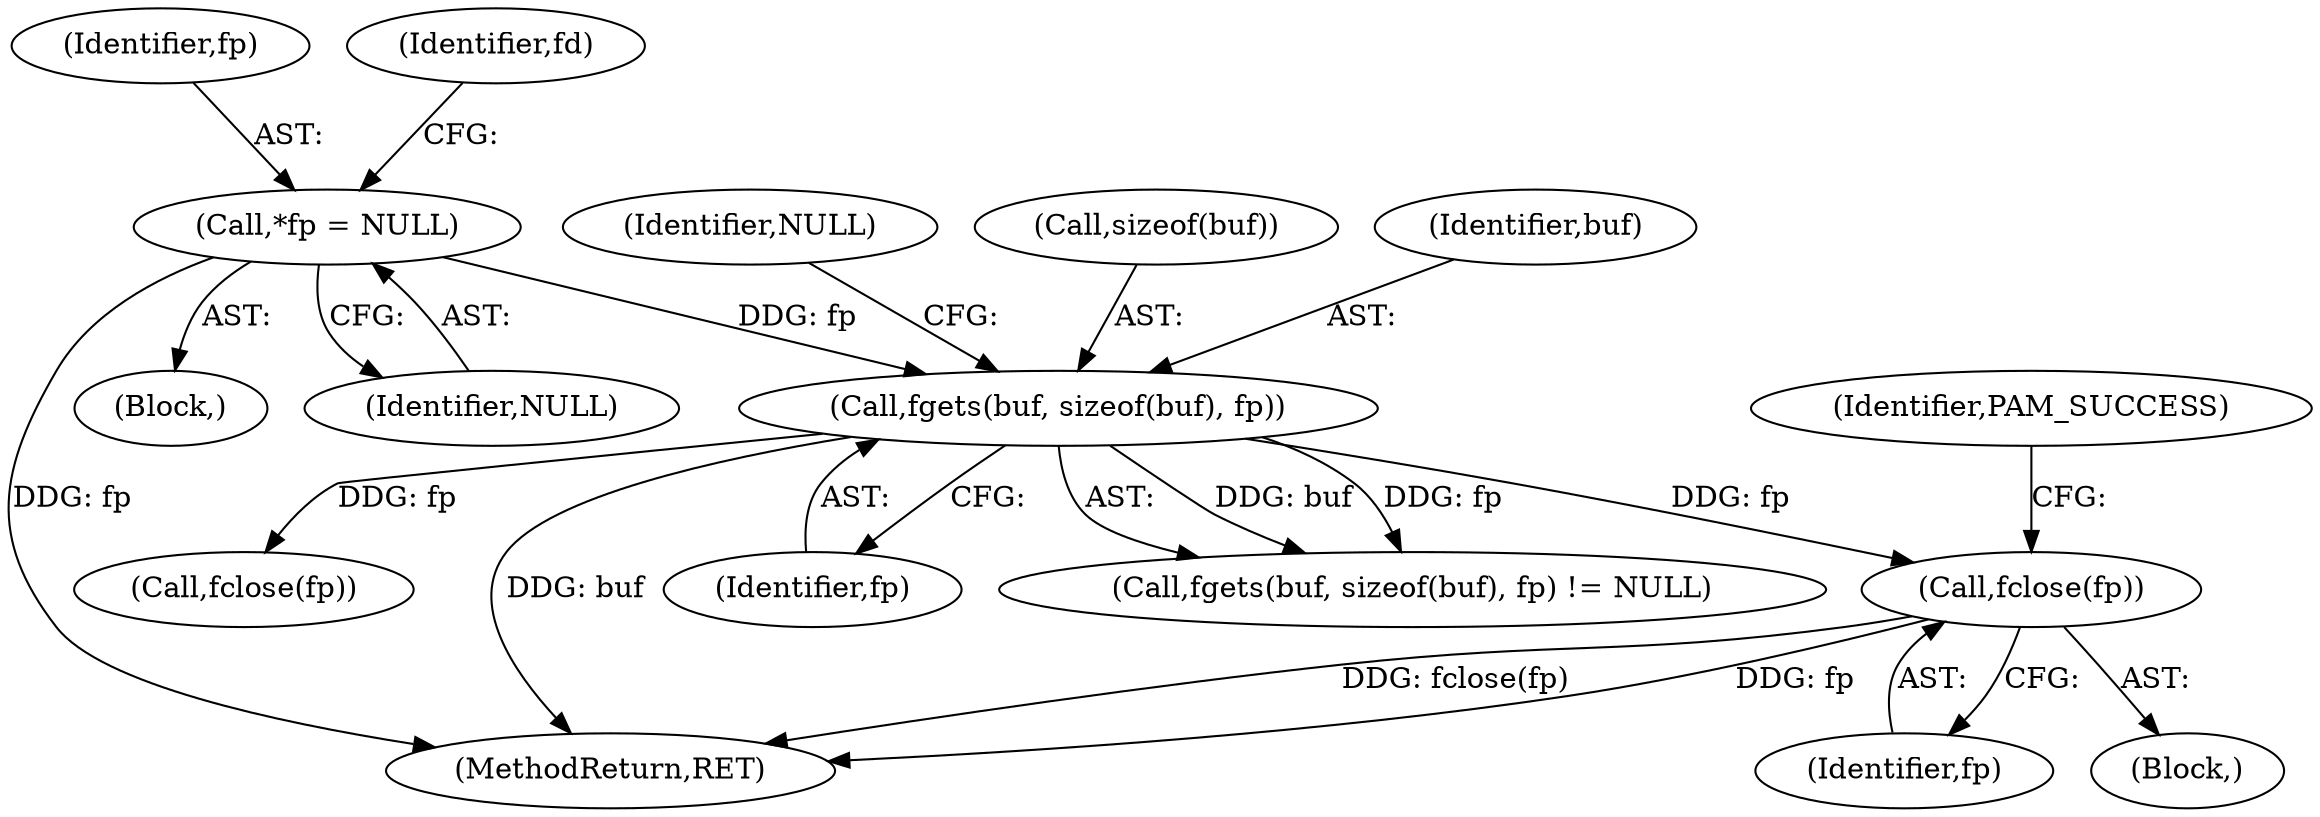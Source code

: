 digraph "0_altlinux_843807a3a90f52e7538be756616510730a24739a@API" {
"1000301" [label="(Call,fclose(fp))"];
"1000244" [label="(Call,fgets(buf, sizeof(buf), fp))"];
"1000115" [label="(Call,*fp = NULL)"];
"1000290" [label="(Block,)"];
"1000301" [label="(Call,fclose(fp))"];
"1000249" [label="(Identifier,NULL)"];
"1000304" [label="(Identifier,PAM_SUCCESS)"];
"1000244" [label="(Call,fgets(buf, sizeof(buf), fp))"];
"1000302" [label="(Identifier,fp)"];
"1000117" [label="(Identifier,NULL)"];
"1000246" [label="(Call,sizeof(buf))"];
"1000245" [label="(Identifier,buf)"];
"1000248" [label="(Identifier,fp)"];
"1000314" [label="(Call,fclose(fp))"];
"1000116" [label="(Identifier,fp)"];
"1000115" [label="(Call,*fp = NULL)"];
"1000121" [label="(Identifier,fd)"];
"1000363" [label="(MethodReturn,RET)"];
"1000112" [label="(Block,)"];
"1000243" [label="(Call,fgets(buf, sizeof(buf), fp) != NULL)"];
"1000301" -> "1000290"  [label="AST: "];
"1000301" -> "1000302"  [label="CFG: "];
"1000302" -> "1000301"  [label="AST: "];
"1000304" -> "1000301"  [label="CFG: "];
"1000301" -> "1000363"  [label="DDG: fclose(fp)"];
"1000301" -> "1000363"  [label="DDG: fp"];
"1000244" -> "1000301"  [label="DDG: fp"];
"1000244" -> "1000243"  [label="AST: "];
"1000244" -> "1000248"  [label="CFG: "];
"1000245" -> "1000244"  [label="AST: "];
"1000246" -> "1000244"  [label="AST: "];
"1000248" -> "1000244"  [label="AST: "];
"1000249" -> "1000244"  [label="CFG: "];
"1000244" -> "1000363"  [label="DDG: buf"];
"1000244" -> "1000243"  [label="DDG: buf"];
"1000244" -> "1000243"  [label="DDG: fp"];
"1000115" -> "1000244"  [label="DDG: fp"];
"1000244" -> "1000314"  [label="DDG: fp"];
"1000115" -> "1000112"  [label="AST: "];
"1000115" -> "1000117"  [label="CFG: "];
"1000116" -> "1000115"  [label="AST: "];
"1000117" -> "1000115"  [label="AST: "];
"1000121" -> "1000115"  [label="CFG: "];
"1000115" -> "1000363"  [label="DDG: fp"];
}
